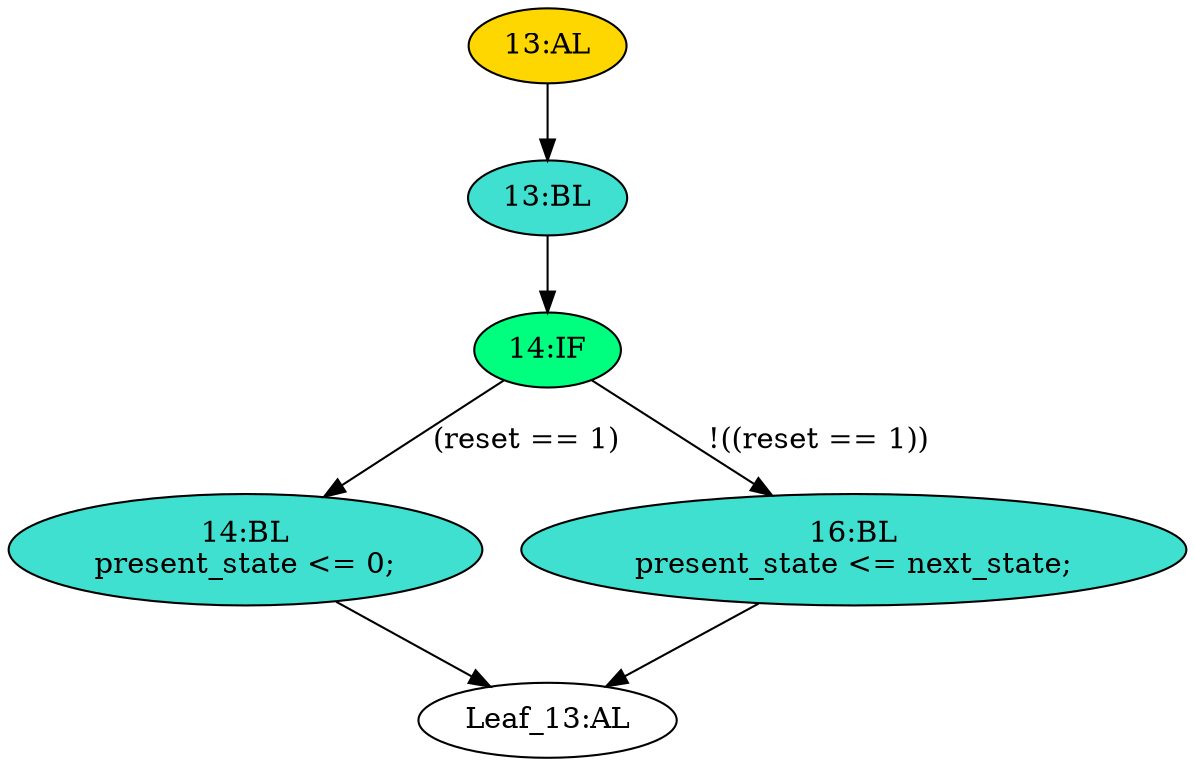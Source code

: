 strict digraph "" {
	node [label="\N"];
	"13:AL"	[ast="<pyverilog.vparser.ast.Always object at 0x7fcdcdf720d0>",
		clk_sens=True,
		fillcolor=gold,
		label="13:AL",
		sens="['clk']",
		statements="[]",
		style=filled,
		typ=Always,
		use_var="['reset', 'next_state']"];
	"13:BL"	[ast="<pyverilog.vparser.ast.Block object at 0x7fcdcdf46d10>",
		fillcolor=turquoise,
		label="13:BL",
		statements="[]",
		style=filled,
		typ=Block];
	"13:AL" -> "13:BL"	[cond="[]",
		lineno=None];
	"14:IF"	[ast="<pyverilog.vparser.ast.IfStatement object at 0x7fcdcdf46d50>",
		fillcolor=springgreen,
		label="14:IF",
		statements="[]",
		style=filled,
		typ=IfStatement];
	"13:BL" -> "14:IF"	[cond="[]",
		lineno=None];
	"14:BL"	[ast="<pyverilog.vparser.ast.Block object at 0x7fcdcdf46cd0>",
		fillcolor=turquoise,
		label="14:BL
present_state <= 0;",
		statements="[<pyverilog.vparser.ast.NonblockingSubstitution object at 0x7fcdcdf46150>]",
		style=filled,
		typ=Block];
	"14:IF" -> "14:BL"	[cond="['reset']",
		label="(reset == 1)",
		lineno=14];
	"16:BL"	[ast="<pyverilog.vparser.ast.Block object at 0x7fcdcdf46dd0>",
		fillcolor=turquoise,
		label="16:BL
present_state <= next_state;",
		statements="[<pyverilog.vparser.ast.NonblockingSubstitution object at 0x7fcdcdf46e10>]",
		style=filled,
		typ=Block];
	"14:IF" -> "16:BL"	[cond="['reset']",
		label="!((reset == 1))",
		lineno=14];
	"Leaf_13:AL"	[def_var="['present_state']",
		label="Leaf_13:AL"];
	"14:BL" -> "Leaf_13:AL"	[cond="[]",
		lineno=None];
	"16:BL" -> "Leaf_13:AL"	[cond="[]",
		lineno=None];
}
